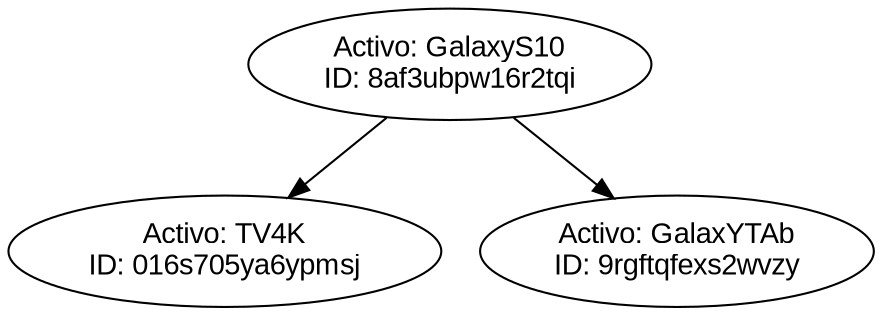 digraph g{ node [fontname="Arial"];TV4K[label="Activo: TV4K\nID: 016s705ya6ypmsj"];GalaxyS10[label="Activo: GalaxyS10\nID: 8af3ubpw16r2tqi"];GalaxyS10->TV4K;GalaxyS10->GalaxYTAb;GalaxYTAb[label="Activo: GalaxYTAb\nID: 9rgftqfexs2wvzy"];}

